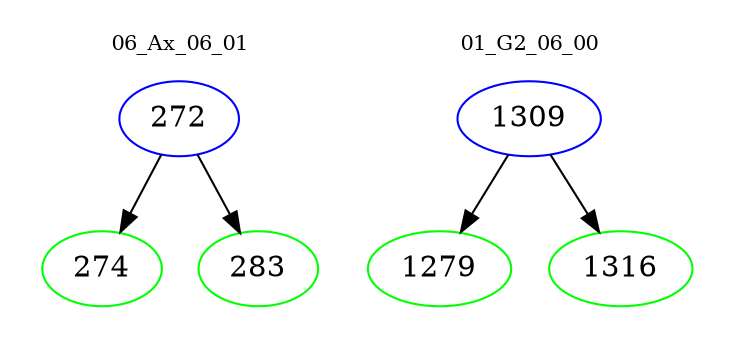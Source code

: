 digraph{
subgraph cluster_0 {
color = white
label = "06_Ax_06_01";
fontsize=10;
T0_272 [label="272", color="blue"]
T0_272 -> T0_274 [color="black"]
T0_274 [label="274", color="green"]
T0_272 -> T0_283 [color="black"]
T0_283 [label="283", color="green"]
}
subgraph cluster_1 {
color = white
label = "01_G2_06_00";
fontsize=10;
T1_1309 [label="1309", color="blue"]
T1_1309 -> T1_1279 [color="black"]
T1_1279 [label="1279", color="green"]
T1_1309 -> T1_1316 [color="black"]
T1_1316 [label="1316", color="green"]
}
}
